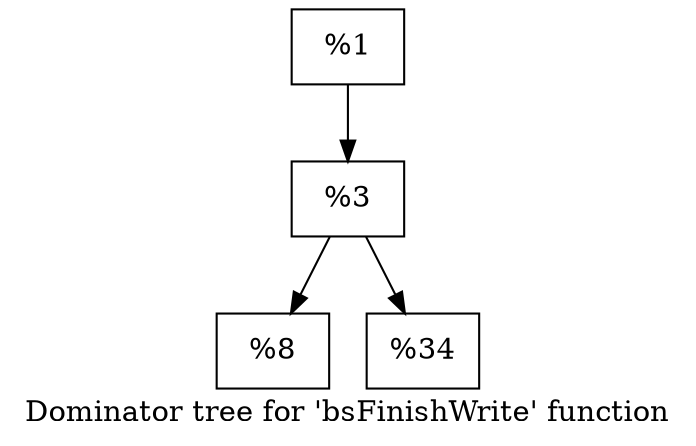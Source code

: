 digraph "Dominator tree for 'bsFinishWrite' function" {
	label="Dominator tree for 'bsFinishWrite' function";

	Node0x22027e0 [shape=record,label="{%1}"];
	Node0x22027e0 -> Node0x2131960;
	Node0x2131960 [shape=record,label="{%3}"];
	Node0x2131960 -> Node0x1fb8530;
	Node0x2131960 -> Node0x1ed08a0;
	Node0x1fb8530 [shape=record,label="{%8}"];
	Node0x1ed08a0 [shape=record,label="{%34}"];
}
